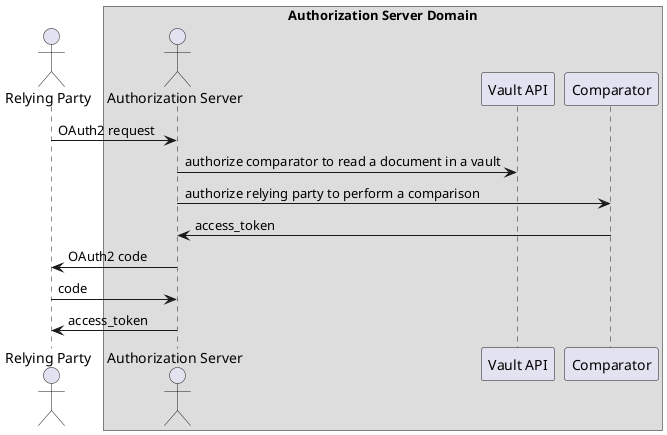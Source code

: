 @startuml

actor "Relying Party" as rp

box "Authorization Server Domain"
  actor "Authorization Server" as as
  participant "Vault API" as vapi
  participant Comparator as comp
end box

rp -> as : OAuth2 request
as -> vapi : authorize comparator to read a document in a vault
as -> comp: authorize relying party to perform a comparison
comp -> as : access_token
as -> rp : OAuth2 code
rp -> as : code
as -> rp : access_token

@enduml

